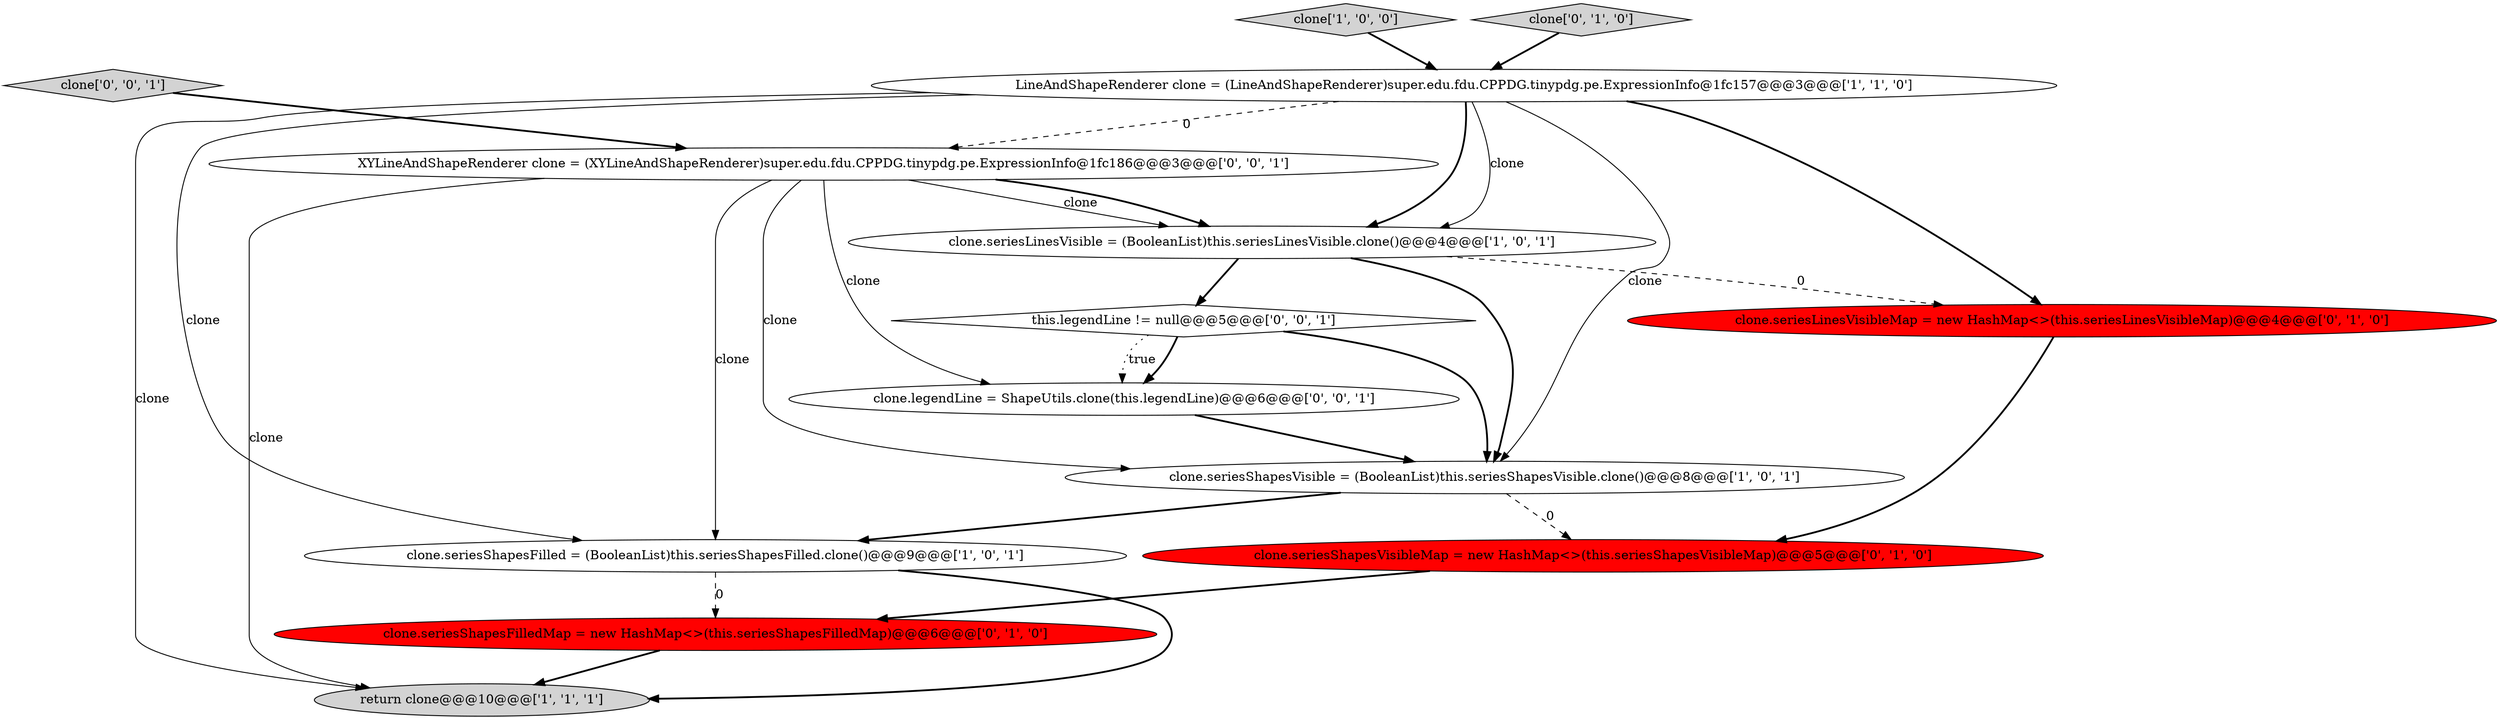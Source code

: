 digraph {
4 [style = filled, label = "clone['1', '0', '0']", fillcolor = lightgray, shape = diamond image = "AAA0AAABBB1BBB"];
13 [style = filled, label = "clone.legendLine = ShapeUtils.clone(this.legendLine)@@@6@@@['0', '0', '1']", fillcolor = white, shape = ellipse image = "AAA0AAABBB3BBB"];
5 [style = filled, label = "clone.seriesLinesVisible = (BooleanList)this.seriesLinesVisible.clone()@@@4@@@['1', '0', '1']", fillcolor = white, shape = ellipse image = "AAA0AAABBB1BBB"];
6 [style = filled, label = "clone.seriesShapesVisibleMap = new HashMap<>(this.seriesShapesVisibleMap)@@@5@@@['0', '1', '0']", fillcolor = red, shape = ellipse image = "AAA1AAABBB2BBB"];
12 [style = filled, label = "this.legendLine != null@@@5@@@['0', '0', '1']", fillcolor = white, shape = diamond image = "AAA0AAABBB3BBB"];
3 [style = filled, label = "clone.seriesShapesVisible = (BooleanList)this.seriesShapesVisible.clone()@@@8@@@['1', '0', '1']", fillcolor = white, shape = ellipse image = "AAA0AAABBB1BBB"];
10 [style = filled, label = "XYLineAndShapeRenderer clone = (XYLineAndShapeRenderer)super.edu.fdu.CPPDG.tinypdg.pe.ExpressionInfo@1fc186@@@3@@@['0', '0', '1']", fillcolor = white, shape = ellipse image = "AAA0AAABBB3BBB"];
0 [style = filled, label = "clone.seriesShapesFilled = (BooleanList)this.seriesShapesFilled.clone()@@@9@@@['1', '0', '1']", fillcolor = white, shape = ellipse image = "AAA0AAABBB1BBB"];
11 [style = filled, label = "clone['0', '0', '1']", fillcolor = lightgray, shape = diamond image = "AAA0AAABBB3BBB"];
1 [style = filled, label = "return clone@@@10@@@['1', '1', '1']", fillcolor = lightgray, shape = ellipse image = "AAA0AAABBB1BBB"];
8 [style = filled, label = "clone.seriesLinesVisibleMap = new HashMap<>(this.seriesLinesVisibleMap)@@@4@@@['0', '1', '0']", fillcolor = red, shape = ellipse image = "AAA1AAABBB2BBB"];
2 [style = filled, label = "LineAndShapeRenderer clone = (LineAndShapeRenderer)super.edu.fdu.CPPDG.tinypdg.pe.ExpressionInfo@1fc157@@@3@@@['1', '1', '0']", fillcolor = white, shape = ellipse image = "AAA0AAABBB1BBB"];
7 [style = filled, label = "clone.seriesShapesFilledMap = new HashMap<>(this.seriesShapesFilledMap)@@@6@@@['0', '1', '0']", fillcolor = red, shape = ellipse image = "AAA1AAABBB2BBB"];
9 [style = filled, label = "clone['0', '1', '0']", fillcolor = lightgray, shape = diamond image = "AAA0AAABBB2BBB"];
2->1 [style = solid, label="clone"];
5->3 [style = bold, label=""];
3->6 [style = dashed, label="0"];
7->1 [style = bold, label=""];
10->3 [style = solid, label="clone"];
2->3 [style = solid, label="clone"];
9->2 [style = bold, label=""];
2->0 [style = solid, label="clone"];
8->6 [style = bold, label=""];
4->2 [style = bold, label=""];
10->5 [style = solid, label="clone"];
3->0 [style = bold, label=""];
2->10 [style = dashed, label="0"];
12->13 [style = bold, label=""];
12->13 [style = dotted, label="true"];
10->5 [style = bold, label=""];
13->3 [style = bold, label=""];
5->12 [style = bold, label=""];
11->10 [style = bold, label=""];
0->1 [style = bold, label=""];
10->0 [style = solid, label="clone"];
10->1 [style = solid, label="clone"];
5->8 [style = dashed, label="0"];
2->5 [style = solid, label="clone"];
12->3 [style = bold, label=""];
10->13 [style = solid, label="clone"];
6->7 [style = bold, label=""];
0->7 [style = dashed, label="0"];
2->8 [style = bold, label=""];
2->5 [style = bold, label=""];
}

